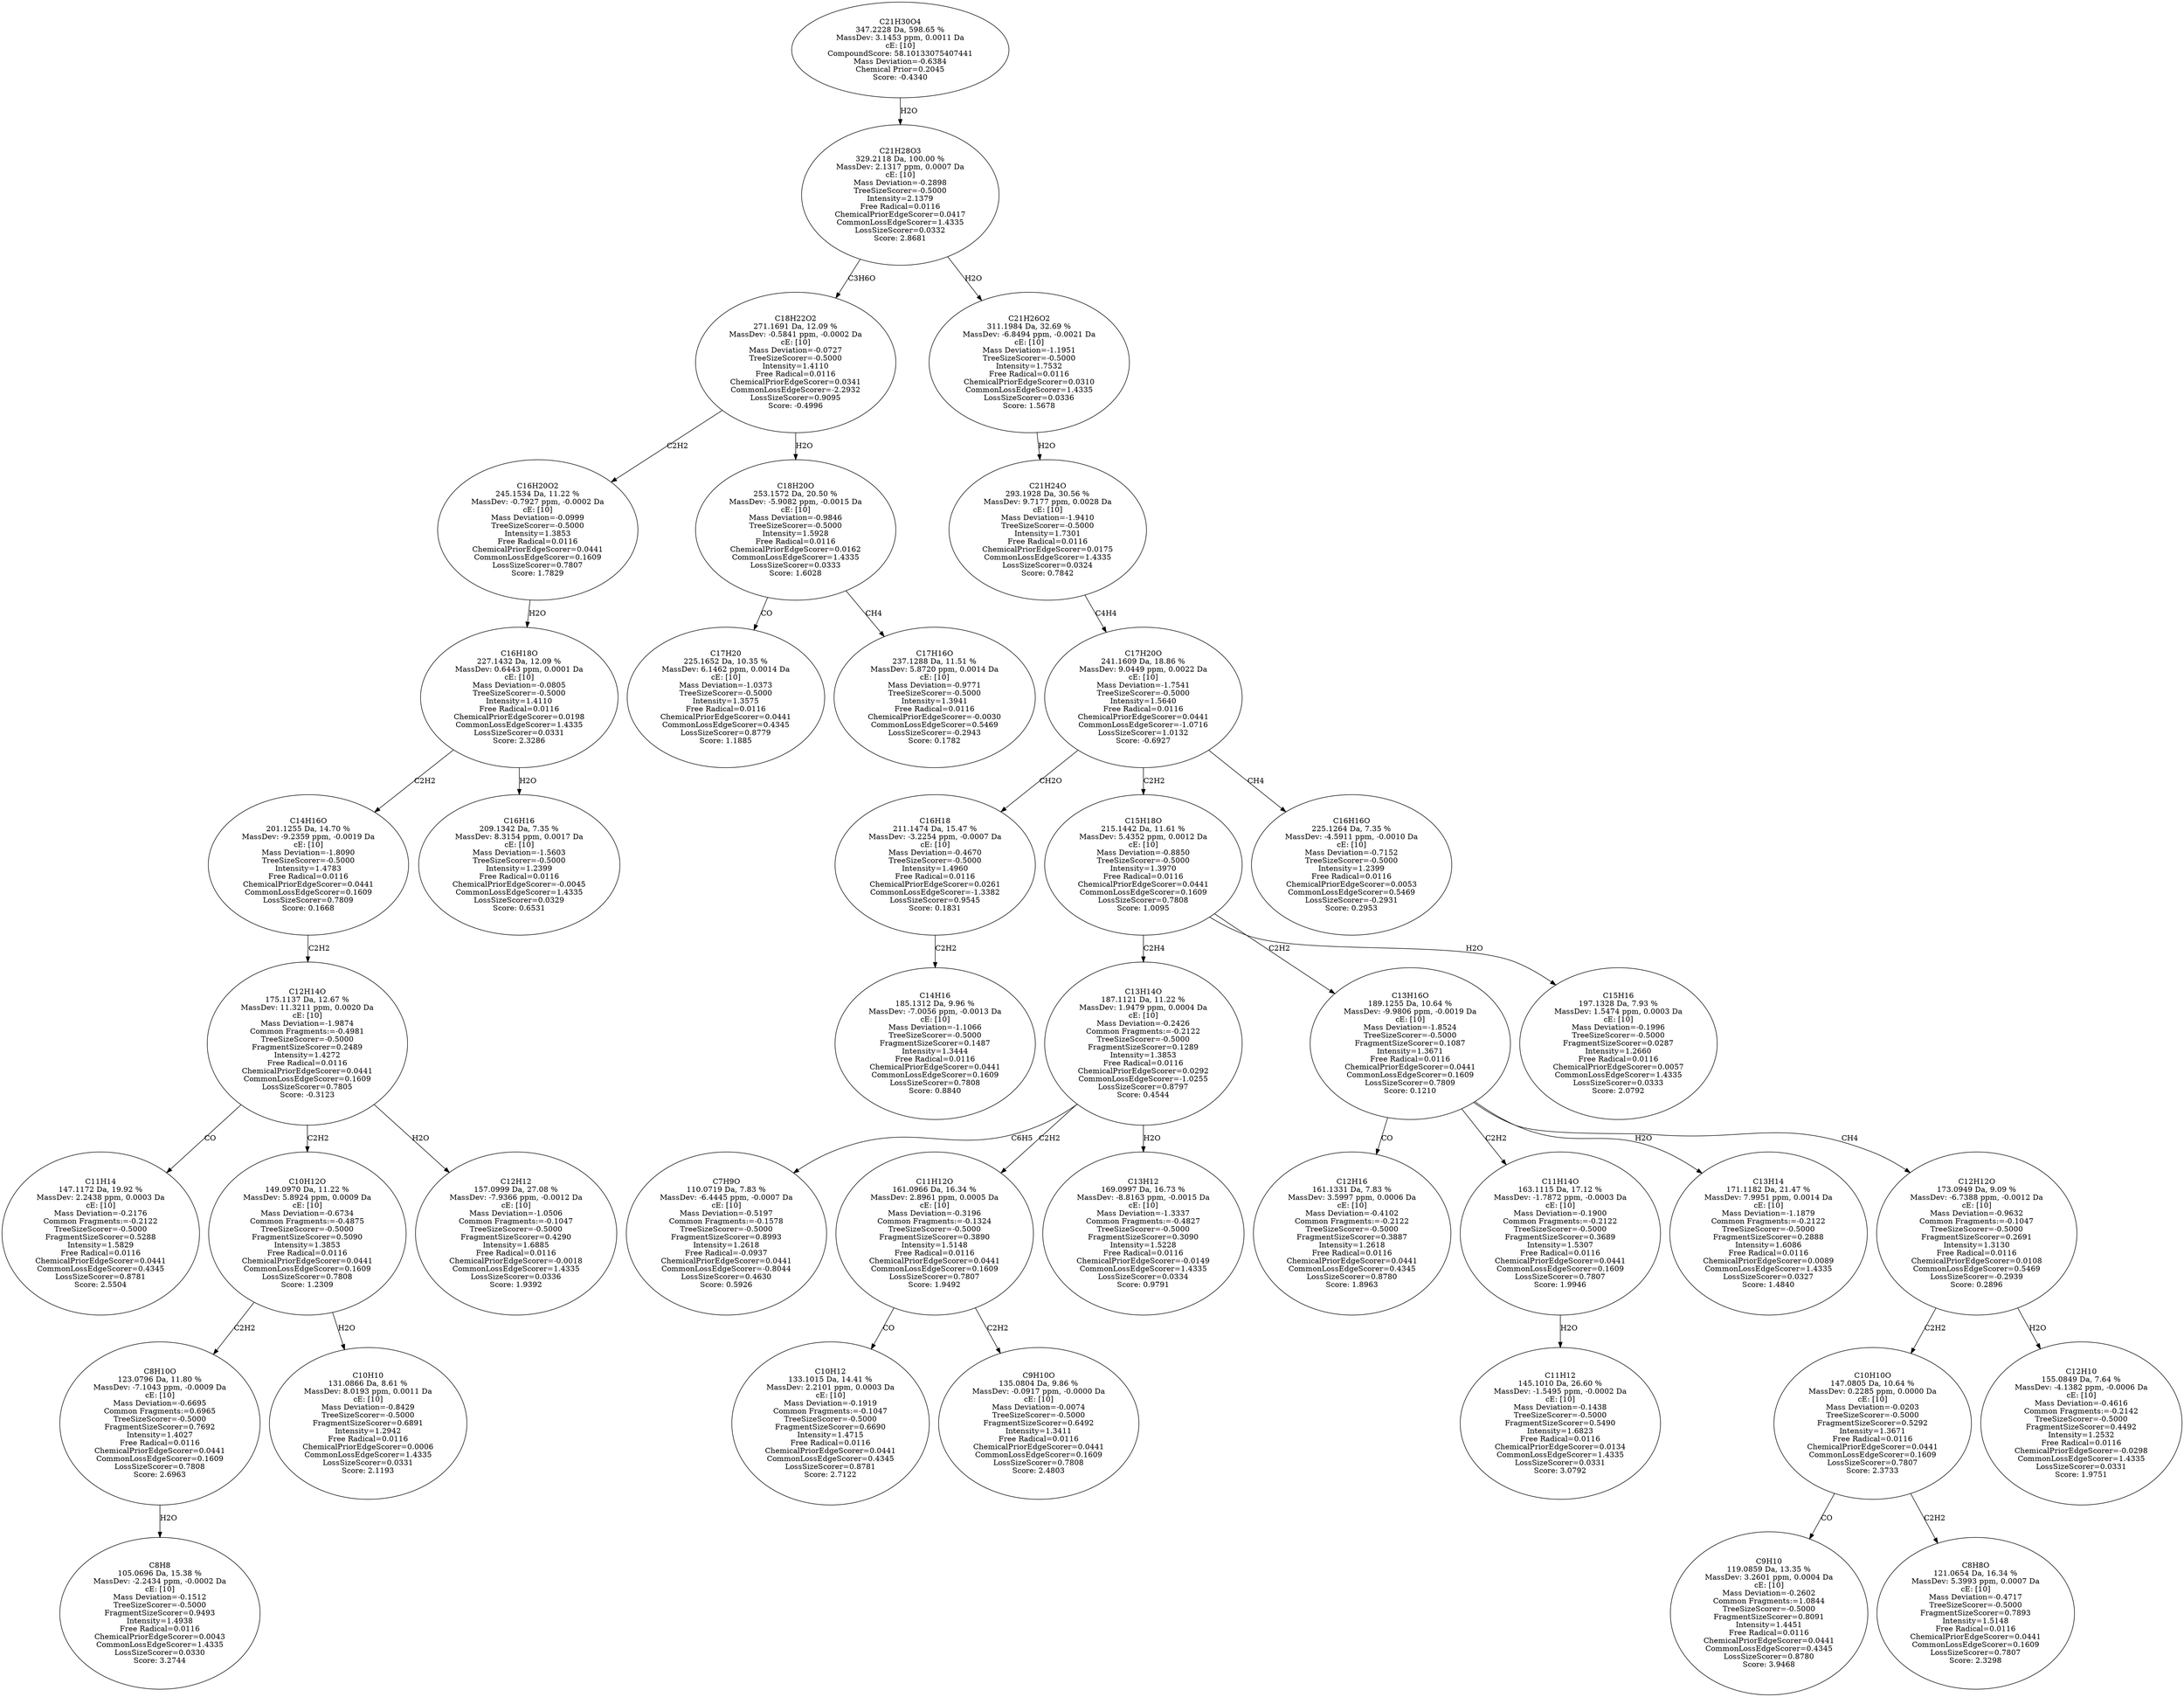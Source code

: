 strict digraph {
v1 [label="C11H14\n147.1172 Da, 19.92 %\nMassDev: 2.2438 ppm, 0.0003 Da\ncE: [10]\nMass Deviation=-0.2176\nCommon Fragments:=-0.2122\nTreeSizeScorer=-0.5000\nFragmentSizeScorer=0.5288\nIntensity=1.5829\nFree Radical=0.0116\nChemicalPriorEdgeScorer=0.0441\nCommonLossEdgeScorer=0.4345\nLossSizeScorer=0.8781\nScore: 2.5504"];
v2 [label="C8H8\n105.0696 Da, 15.38 %\nMassDev: -2.2434 ppm, -0.0002 Da\ncE: [10]\nMass Deviation=-0.1512\nTreeSizeScorer=-0.5000\nFragmentSizeScorer=0.9493\nIntensity=1.4938\nFree Radical=0.0116\nChemicalPriorEdgeScorer=0.0043\nCommonLossEdgeScorer=1.4335\nLossSizeScorer=0.0330\nScore: 3.2744"];
v3 [label="C8H10O\n123.0796 Da, 11.80 %\nMassDev: -7.1043 ppm, -0.0009 Da\ncE: [10]\nMass Deviation=-0.6695\nCommon Fragments:=0.6965\nTreeSizeScorer=-0.5000\nFragmentSizeScorer=0.7692\nIntensity=1.4027\nFree Radical=0.0116\nChemicalPriorEdgeScorer=0.0441\nCommonLossEdgeScorer=0.1609\nLossSizeScorer=0.7808\nScore: 2.6963"];
v4 [label="C10H10\n131.0866 Da, 8.61 %\nMassDev: 8.0193 ppm, 0.0011 Da\ncE: [10]\nMass Deviation=-0.8429\nTreeSizeScorer=-0.5000\nFragmentSizeScorer=0.6891\nIntensity=1.2942\nFree Radical=0.0116\nChemicalPriorEdgeScorer=0.0006\nCommonLossEdgeScorer=1.4335\nLossSizeScorer=0.0331\nScore: 2.1193"];
v5 [label="C10H12O\n149.0970 Da, 11.22 %\nMassDev: 5.8924 ppm, 0.0009 Da\ncE: [10]\nMass Deviation=-0.6734\nCommon Fragments:=-0.4875\nTreeSizeScorer=-0.5000\nFragmentSizeScorer=0.5090\nIntensity=1.3853\nFree Radical=0.0116\nChemicalPriorEdgeScorer=0.0441\nCommonLossEdgeScorer=0.1609\nLossSizeScorer=0.7808\nScore: 1.2309"];
v6 [label="C12H12\n157.0999 Da, 27.08 %\nMassDev: -7.9366 ppm, -0.0012 Da\ncE: [10]\nMass Deviation=-1.0506\nCommon Fragments:=-0.1047\nTreeSizeScorer=-0.5000\nFragmentSizeScorer=0.4290\nIntensity=1.6885\nFree Radical=0.0116\nChemicalPriorEdgeScorer=-0.0018\nCommonLossEdgeScorer=1.4335\nLossSizeScorer=0.0336\nScore: 1.9392"];
v7 [label="C12H14O\n175.1137 Da, 12.67 %\nMassDev: 11.3211 ppm, 0.0020 Da\ncE: [10]\nMass Deviation=-1.9874\nCommon Fragments:=-0.4981\nTreeSizeScorer=-0.5000\nFragmentSizeScorer=0.2489\nIntensity=1.4272\nFree Radical=0.0116\nChemicalPriorEdgeScorer=0.0441\nCommonLossEdgeScorer=0.1609\nLossSizeScorer=0.7805\nScore: -0.3123"];
v8 [label="C14H16O\n201.1255 Da, 14.70 %\nMassDev: -9.2359 ppm, -0.0019 Da\ncE: [10]\nMass Deviation=-1.8090\nTreeSizeScorer=-0.5000\nIntensity=1.4783\nFree Radical=0.0116\nChemicalPriorEdgeScorer=0.0441\nCommonLossEdgeScorer=0.1609\nLossSizeScorer=0.7809\nScore: 0.1668"];
v9 [label="C16H16\n209.1342 Da, 7.35 %\nMassDev: 8.3154 ppm, 0.0017 Da\ncE: [10]\nMass Deviation=-1.5603\nTreeSizeScorer=-0.5000\nIntensity=1.2399\nFree Radical=0.0116\nChemicalPriorEdgeScorer=-0.0045\nCommonLossEdgeScorer=1.4335\nLossSizeScorer=0.0329\nScore: 0.6531"];
v10 [label="C16H18O\n227.1432 Da, 12.09 %\nMassDev: 0.6443 ppm, 0.0001 Da\ncE: [10]\nMass Deviation=-0.0805\nTreeSizeScorer=-0.5000\nIntensity=1.4110\nFree Radical=0.0116\nChemicalPriorEdgeScorer=0.0198\nCommonLossEdgeScorer=1.4335\nLossSizeScorer=0.0331\nScore: 2.3286"];
v11 [label="C16H20O2\n245.1534 Da, 11.22 %\nMassDev: -0.7927 ppm, -0.0002 Da\ncE: [10]\nMass Deviation=-0.0999\nTreeSizeScorer=-0.5000\nIntensity=1.3853\nFree Radical=0.0116\nChemicalPriorEdgeScorer=0.0441\nCommonLossEdgeScorer=0.1609\nLossSizeScorer=0.7807\nScore: 1.7829"];
v12 [label="C17H20\n225.1652 Da, 10.35 %\nMassDev: 6.1462 ppm, 0.0014 Da\ncE: [10]\nMass Deviation=-1.0373\nTreeSizeScorer=-0.5000\nIntensity=1.3575\nFree Radical=0.0116\nChemicalPriorEdgeScorer=0.0441\nCommonLossEdgeScorer=0.4345\nLossSizeScorer=0.8779\nScore: 1.1885"];
v13 [label="C17H16O\n237.1288 Da, 11.51 %\nMassDev: 5.8720 ppm, 0.0014 Da\ncE: [10]\nMass Deviation=-0.9771\nTreeSizeScorer=-0.5000\nIntensity=1.3941\nFree Radical=0.0116\nChemicalPriorEdgeScorer=-0.0030\nCommonLossEdgeScorer=0.5469\nLossSizeScorer=-0.2943\nScore: 0.1782"];
v14 [label="C18H20O\n253.1572 Da, 20.50 %\nMassDev: -5.9082 ppm, -0.0015 Da\ncE: [10]\nMass Deviation=-0.9846\nTreeSizeScorer=-0.5000\nIntensity=1.5928\nFree Radical=0.0116\nChemicalPriorEdgeScorer=0.0162\nCommonLossEdgeScorer=1.4335\nLossSizeScorer=0.0333\nScore: 1.6028"];
v15 [label="C18H22O2\n271.1691 Da, 12.09 %\nMassDev: -0.5841 ppm, -0.0002 Da\ncE: [10]\nMass Deviation=-0.0727\nTreeSizeScorer=-0.5000\nIntensity=1.4110\nFree Radical=0.0116\nChemicalPriorEdgeScorer=0.0341\nCommonLossEdgeScorer=-2.2932\nLossSizeScorer=0.9095\nScore: -0.4996"];
v16 [label="C14H16\n185.1312 Da, 9.96 %\nMassDev: -7.0056 ppm, -0.0013 Da\ncE: [10]\nMass Deviation=-1.1066\nTreeSizeScorer=-0.5000\nFragmentSizeScorer=0.1487\nIntensity=1.3444\nFree Radical=0.0116\nChemicalPriorEdgeScorer=0.0441\nCommonLossEdgeScorer=0.1609\nLossSizeScorer=0.7808\nScore: 0.8840"];
v17 [label="C16H18\n211.1474 Da, 15.47 %\nMassDev: -3.2254 ppm, -0.0007 Da\ncE: [10]\nMass Deviation=-0.4670\nTreeSizeScorer=-0.5000\nIntensity=1.4960\nFree Radical=0.0116\nChemicalPriorEdgeScorer=0.0261\nCommonLossEdgeScorer=-1.3382\nLossSizeScorer=0.9545\nScore: 0.1831"];
v18 [label="C7H9O\n110.0719 Da, 7.83 %\nMassDev: -6.4445 ppm, -0.0007 Da\ncE: [10]\nMass Deviation=-0.5197\nCommon Fragments:=-0.1578\nTreeSizeScorer=-0.5000\nFragmentSizeScorer=0.8993\nIntensity=1.2618\nFree Radical=-0.0937\nChemicalPriorEdgeScorer=0.0441\nCommonLossEdgeScorer=-0.8044\nLossSizeScorer=0.4630\nScore: 0.5926"];
v19 [label="C10H12\n133.1015 Da, 14.41 %\nMassDev: 2.2101 ppm, 0.0003 Da\ncE: [10]\nMass Deviation=-0.1919\nCommon Fragments:=-0.1047\nTreeSizeScorer=-0.5000\nFragmentSizeScorer=0.6690\nIntensity=1.4715\nFree Radical=0.0116\nChemicalPriorEdgeScorer=0.0441\nCommonLossEdgeScorer=0.4345\nLossSizeScorer=0.8781\nScore: 2.7122"];
v20 [label="C9H10O\n135.0804 Da, 9.86 %\nMassDev: -0.0917 ppm, -0.0000 Da\ncE: [10]\nMass Deviation=-0.0074\nTreeSizeScorer=-0.5000\nFragmentSizeScorer=0.6492\nIntensity=1.3411\nFree Radical=0.0116\nChemicalPriorEdgeScorer=0.0441\nCommonLossEdgeScorer=0.1609\nLossSizeScorer=0.7808\nScore: 2.4803"];
v21 [label="C11H12O\n161.0966 Da, 16.34 %\nMassDev: 2.8961 ppm, 0.0005 Da\ncE: [10]\nMass Deviation=-0.3196\nCommon Fragments:=-0.1324\nTreeSizeScorer=-0.5000\nFragmentSizeScorer=0.3890\nIntensity=1.5148\nFree Radical=0.0116\nChemicalPriorEdgeScorer=0.0441\nCommonLossEdgeScorer=0.1609\nLossSizeScorer=0.7807\nScore: 1.9492"];
v22 [label="C13H12\n169.0997 Da, 16.73 %\nMassDev: -8.8163 ppm, -0.0015 Da\ncE: [10]\nMass Deviation=-1.3337\nCommon Fragments:=-0.4827\nTreeSizeScorer=-0.5000\nFragmentSizeScorer=0.3090\nIntensity=1.5228\nFree Radical=0.0116\nChemicalPriorEdgeScorer=-0.0149\nCommonLossEdgeScorer=1.4335\nLossSizeScorer=0.0334\nScore: 0.9791"];
v23 [label="C13H14O\n187.1121 Da, 11.22 %\nMassDev: 1.9479 ppm, 0.0004 Da\ncE: [10]\nMass Deviation=-0.2426\nCommon Fragments:=-0.2122\nTreeSizeScorer=-0.5000\nFragmentSizeScorer=0.1289\nIntensity=1.3853\nFree Radical=0.0116\nChemicalPriorEdgeScorer=0.0292\nCommonLossEdgeScorer=-1.0255\nLossSizeScorer=0.8797\nScore: 0.4544"];
v24 [label="C12H16\n161.1331 Da, 7.83 %\nMassDev: 3.5997 ppm, 0.0006 Da\ncE: [10]\nMass Deviation=-0.4102\nCommon Fragments:=-0.2122\nTreeSizeScorer=-0.5000\nFragmentSizeScorer=0.3887\nIntensity=1.2618\nFree Radical=0.0116\nChemicalPriorEdgeScorer=0.0441\nCommonLossEdgeScorer=0.4345\nLossSizeScorer=0.8780\nScore: 1.8963"];
v25 [label="C11H12\n145.1010 Da, 26.60 %\nMassDev: -1.5495 ppm, -0.0002 Da\ncE: [10]\nMass Deviation=-0.1438\nTreeSizeScorer=-0.5000\nFragmentSizeScorer=0.5490\nIntensity=1.6823\nFree Radical=0.0116\nChemicalPriorEdgeScorer=0.0134\nCommonLossEdgeScorer=1.4335\nLossSizeScorer=0.0331\nScore: 3.0792"];
v26 [label="C11H14O\n163.1115 Da, 17.12 %\nMassDev: -1.7872 ppm, -0.0003 Da\ncE: [10]\nMass Deviation=-0.1900\nCommon Fragments:=-0.2122\nTreeSizeScorer=-0.5000\nFragmentSizeScorer=0.3689\nIntensity=1.5307\nFree Radical=0.0116\nChemicalPriorEdgeScorer=0.0441\nCommonLossEdgeScorer=0.1609\nLossSizeScorer=0.7807\nScore: 1.9946"];
v27 [label="C13H14\n171.1182 Da, 21.47 %\nMassDev: 7.9951 ppm, 0.0014 Da\ncE: [10]\nMass Deviation=-1.1879\nCommon Fragments:=-0.2122\nTreeSizeScorer=-0.5000\nFragmentSizeScorer=0.2888\nIntensity=1.6086\nFree Radical=0.0116\nChemicalPriorEdgeScorer=0.0089\nCommonLossEdgeScorer=1.4335\nLossSizeScorer=0.0327\nScore: 1.4840"];
v28 [label="C9H10\n119.0859 Da, 13.35 %\nMassDev: 3.2601 ppm, 0.0004 Da\ncE: [10]\nMass Deviation=-0.2602\nCommon Fragments:=1.0844\nTreeSizeScorer=-0.5000\nFragmentSizeScorer=0.8091\nIntensity=1.4451\nFree Radical=0.0116\nChemicalPriorEdgeScorer=0.0441\nCommonLossEdgeScorer=0.4345\nLossSizeScorer=0.8780\nScore: 3.9468"];
v29 [label="C8H8O\n121.0654 Da, 16.34 %\nMassDev: 5.3993 ppm, 0.0007 Da\ncE: [10]\nMass Deviation=-0.4717\nTreeSizeScorer=-0.5000\nFragmentSizeScorer=0.7893\nIntensity=1.5148\nFree Radical=0.0116\nChemicalPriorEdgeScorer=0.0441\nCommonLossEdgeScorer=0.1609\nLossSizeScorer=0.7807\nScore: 2.3298"];
v30 [label="C10H10O\n147.0805 Da, 10.64 %\nMassDev: 0.2285 ppm, 0.0000 Da\ncE: [10]\nMass Deviation=-0.0203\nTreeSizeScorer=-0.5000\nFragmentSizeScorer=0.5292\nIntensity=1.3671\nFree Radical=0.0116\nChemicalPriorEdgeScorer=0.0441\nCommonLossEdgeScorer=0.1609\nLossSizeScorer=0.7807\nScore: 2.3733"];
v31 [label="C12H10\n155.0849 Da, 7.64 %\nMassDev: -4.1382 ppm, -0.0006 Da\ncE: [10]\nMass Deviation=-0.4616\nCommon Fragments:=-0.2142\nTreeSizeScorer=-0.5000\nFragmentSizeScorer=0.4492\nIntensity=1.2532\nFree Radical=0.0116\nChemicalPriorEdgeScorer=-0.0298\nCommonLossEdgeScorer=1.4335\nLossSizeScorer=0.0331\nScore: 1.9751"];
v32 [label="C12H12O\n173.0949 Da, 9.09 %\nMassDev: -6.7388 ppm, -0.0012 Da\ncE: [10]\nMass Deviation=-0.9632\nCommon Fragments:=-0.1047\nTreeSizeScorer=-0.5000\nFragmentSizeScorer=0.2691\nIntensity=1.3130\nFree Radical=0.0116\nChemicalPriorEdgeScorer=0.0108\nCommonLossEdgeScorer=0.5469\nLossSizeScorer=-0.2939\nScore: 0.2896"];
v33 [label="C13H16O\n189.1255 Da, 10.64 %\nMassDev: -9.9806 ppm, -0.0019 Da\ncE: [10]\nMass Deviation=-1.8524\nTreeSizeScorer=-0.5000\nFragmentSizeScorer=0.1087\nIntensity=1.3671\nFree Radical=0.0116\nChemicalPriorEdgeScorer=0.0441\nCommonLossEdgeScorer=0.1609\nLossSizeScorer=0.7809\nScore: 0.1210"];
v34 [label="C15H16\n197.1328 Da, 7.93 %\nMassDev: 1.5474 ppm, 0.0003 Da\ncE: [10]\nMass Deviation=-0.1996\nTreeSizeScorer=-0.5000\nFragmentSizeScorer=0.0287\nIntensity=1.2660\nFree Radical=0.0116\nChemicalPriorEdgeScorer=0.0057\nCommonLossEdgeScorer=1.4335\nLossSizeScorer=0.0333\nScore: 2.0792"];
v35 [label="C15H18O\n215.1442 Da, 11.61 %\nMassDev: 5.4352 ppm, 0.0012 Da\ncE: [10]\nMass Deviation=-0.8850\nTreeSizeScorer=-0.5000\nIntensity=1.3970\nFree Radical=0.0116\nChemicalPriorEdgeScorer=0.0441\nCommonLossEdgeScorer=0.1609\nLossSizeScorer=0.7808\nScore: 1.0095"];
v36 [label="C16H16O\n225.1264 Da, 7.35 %\nMassDev: -4.5911 ppm, -0.0010 Da\ncE: [10]\nMass Deviation=-0.7152\nTreeSizeScorer=-0.5000\nIntensity=1.2399\nFree Radical=0.0116\nChemicalPriorEdgeScorer=0.0053\nCommonLossEdgeScorer=0.5469\nLossSizeScorer=-0.2931\nScore: 0.2953"];
v37 [label="C17H20O\n241.1609 Da, 18.86 %\nMassDev: 9.0449 ppm, 0.0022 Da\ncE: [10]\nMass Deviation=-1.7541\nTreeSizeScorer=-0.5000\nIntensity=1.5640\nFree Radical=0.0116\nChemicalPriorEdgeScorer=0.0441\nCommonLossEdgeScorer=-1.0716\nLossSizeScorer=1.0132\nScore: -0.6927"];
v38 [label="C21H24O\n293.1928 Da, 30.56 %\nMassDev: 9.7177 ppm, 0.0028 Da\ncE: [10]\nMass Deviation=-1.9410\nTreeSizeScorer=-0.5000\nIntensity=1.7301\nFree Radical=0.0116\nChemicalPriorEdgeScorer=0.0175\nCommonLossEdgeScorer=1.4335\nLossSizeScorer=0.0324\nScore: 0.7842"];
v39 [label="C21H26O2\n311.1984 Da, 32.69 %\nMassDev: -6.8494 ppm, -0.0021 Da\ncE: [10]\nMass Deviation=-1.1951\nTreeSizeScorer=-0.5000\nIntensity=1.7532\nFree Radical=0.0116\nChemicalPriorEdgeScorer=0.0310\nCommonLossEdgeScorer=1.4335\nLossSizeScorer=0.0336\nScore: 1.5678"];
v40 [label="C21H28O3\n329.2118 Da, 100.00 %\nMassDev: 2.1317 ppm, 0.0007 Da\ncE: [10]\nMass Deviation=-0.2898\nTreeSizeScorer=-0.5000\nIntensity=2.1379\nFree Radical=0.0116\nChemicalPriorEdgeScorer=0.0417\nCommonLossEdgeScorer=1.4335\nLossSizeScorer=0.0332\nScore: 2.8681"];
v41 [label="C21H30O4\n347.2228 Da, 598.65 %\nMassDev: 3.1453 ppm, 0.0011 Da\ncE: [10]\nCompoundScore: 58.10133075407441\nMass Deviation=-0.6384\nChemical Prior=0.2045\nScore: -0.4340"];
v7 -> v1 [label="CO"];
v3 -> v2 [label="H2O"];
v5 -> v3 [label="C2H2"];
v5 -> v4 [label="H2O"];
v7 -> v5 [label="C2H2"];
v7 -> v6 [label="H2O"];
v8 -> v7 [label="C2H2"];
v10 -> v8 [label="C2H2"];
v10 -> v9 [label="H2O"];
v11 -> v10 [label="H2O"];
v15 -> v11 [label="C2H2"];
v14 -> v12 [label="CO"];
v14 -> v13 [label="CH4"];
v15 -> v14 [label="H2O"];
v40 -> v15 [label="C3H6O"];
v17 -> v16 [label="C2H2"];
v37 -> v17 [label="CH2O"];
v23 -> v18 [label="C6H5"];
v21 -> v19 [label="CO"];
v21 -> v20 [label="C2H2"];
v23 -> v21 [label="C2H2"];
v23 -> v22 [label="H2O"];
v35 -> v23 [label="C2H4"];
v33 -> v24 [label="CO"];
v26 -> v25 [label="H2O"];
v33 -> v26 [label="C2H2"];
v33 -> v27 [label="H2O"];
v30 -> v28 [label="CO"];
v30 -> v29 [label="C2H2"];
v32 -> v30 [label="C2H2"];
v32 -> v31 [label="H2O"];
v33 -> v32 [label="CH4"];
v35 -> v33 [label="C2H2"];
v35 -> v34 [label="H2O"];
v37 -> v35 [label="C2H2"];
v37 -> v36 [label="CH4"];
v38 -> v37 [label="C4H4"];
v39 -> v38 [label="H2O"];
v40 -> v39 [label="H2O"];
v41 -> v40 [label="H2O"];
}